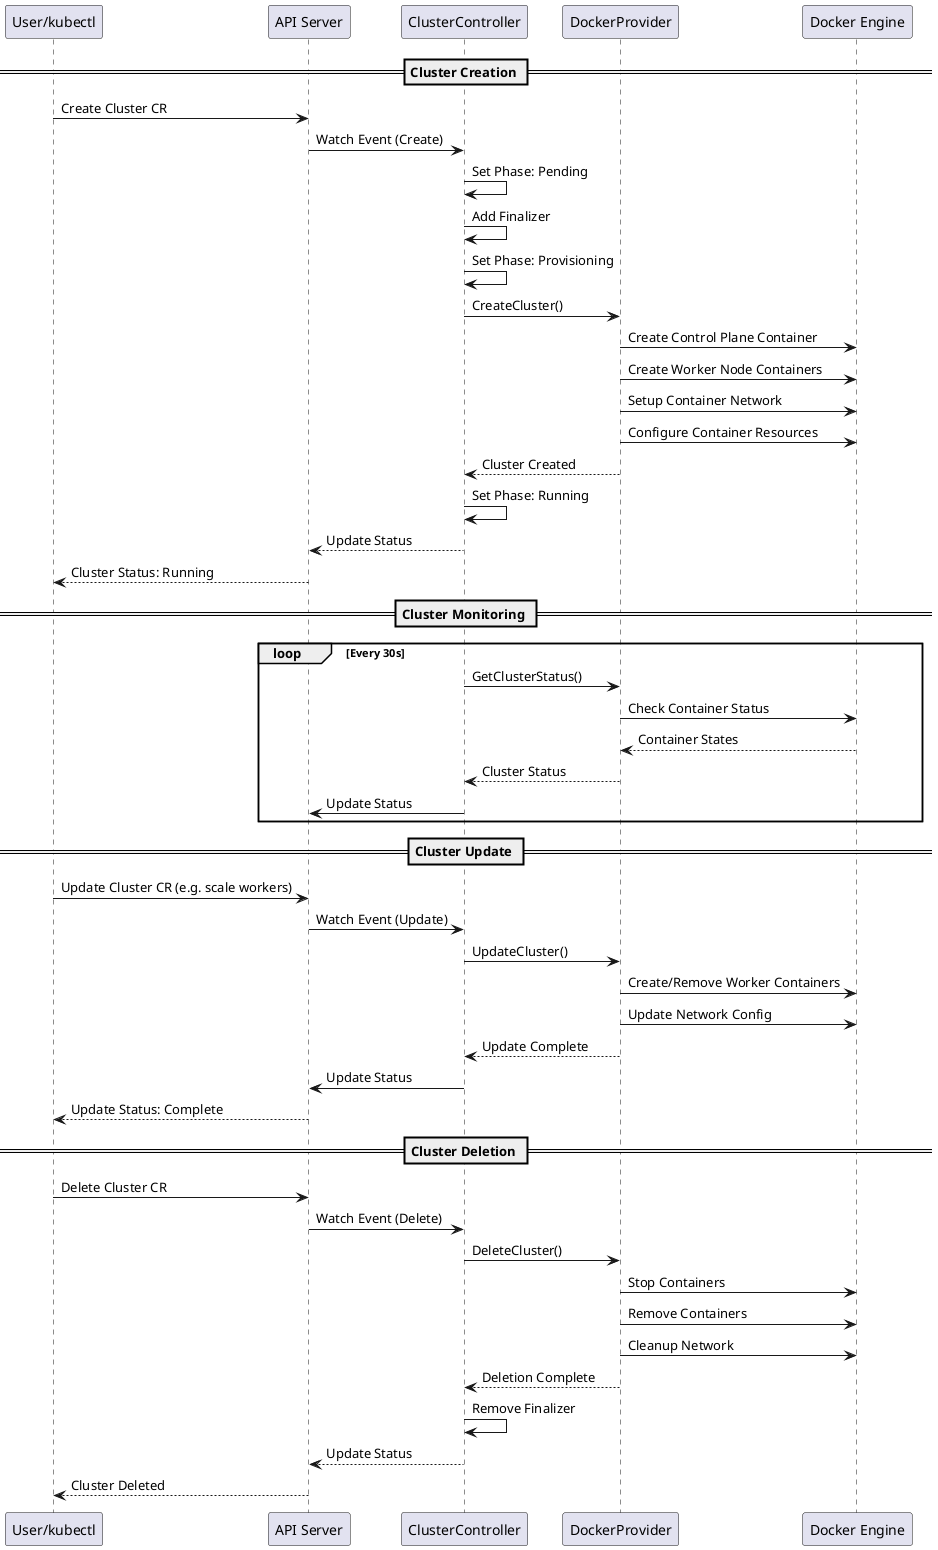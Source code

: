 @startuml
participant "User/kubectl" as user
participant "API Server" as api
participant "ClusterController" as controller
participant "DockerProvider" as provider
participant "Docker Engine" as docker

== Cluster Creation ==
user -> api: Create Cluster CR
api -> controller: Watch Event (Create)
controller -> controller: Set Phase: Pending
controller -> controller: Add Finalizer
controller -> controller: Set Phase: Provisioning
controller -> provider: CreateCluster()
provider -> docker: Create Control Plane Container
provider -> docker: Create Worker Node Containers
provider -> docker: Setup Container Network
provider -> docker: Configure Container Resources
provider --> controller: Cluster Created
controller -> controller: Set Phase: Running
controller --> api: Update Status
api --> user: Cluster Status: Running

== Cluster Monitoring ==
loop Every 30s
    controller -> provider: GetClusterStatus()
    provider -> docker: Check Container Status
    docker --> provider: Container States
    provider --> controller: Cluster Status
    controller -> api: Update Status
end

== Cluster Update ==
user -> api: Update Cluster CR (e.g. scale workers)
api -> controller: Watch Event (Update)
controller -> provider: UpdateCluster()
provider -> docker: Create/Remove Worker Containers
provider -> docker: Update Network Config
provider --> controller: Update Complete
controller -> api: Update Status
api --> user: Update Status: Complete

== Cluster Deletion ==
user -> api: Delete Cluster CR
api -> controller: Watch Event (Delete)
controller -> provider: DeleteCluster()
provider -> docker: Stop Containers
provider -> docker: Remove Containers
provider -> docker: Cleanup Network
provider --> controller: Deletion Complete
controller -> controller: Remove Finalizer
controller --> api: Update Status
api --> user: Cluster Deleted

@enduml
